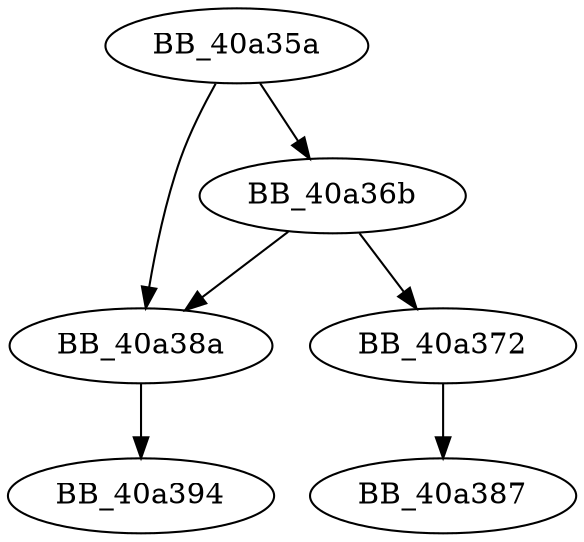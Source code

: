 DiGraph __unlock_file{
BB_40a35a->BB_40a36b
BB_40a35a->BB_40a38a
BB_40a36b->BB_40a372
BB_40a36b->BB_40a38a
BB_40a372->BB_40a387
BB_40a38a->BB_40a394
}
